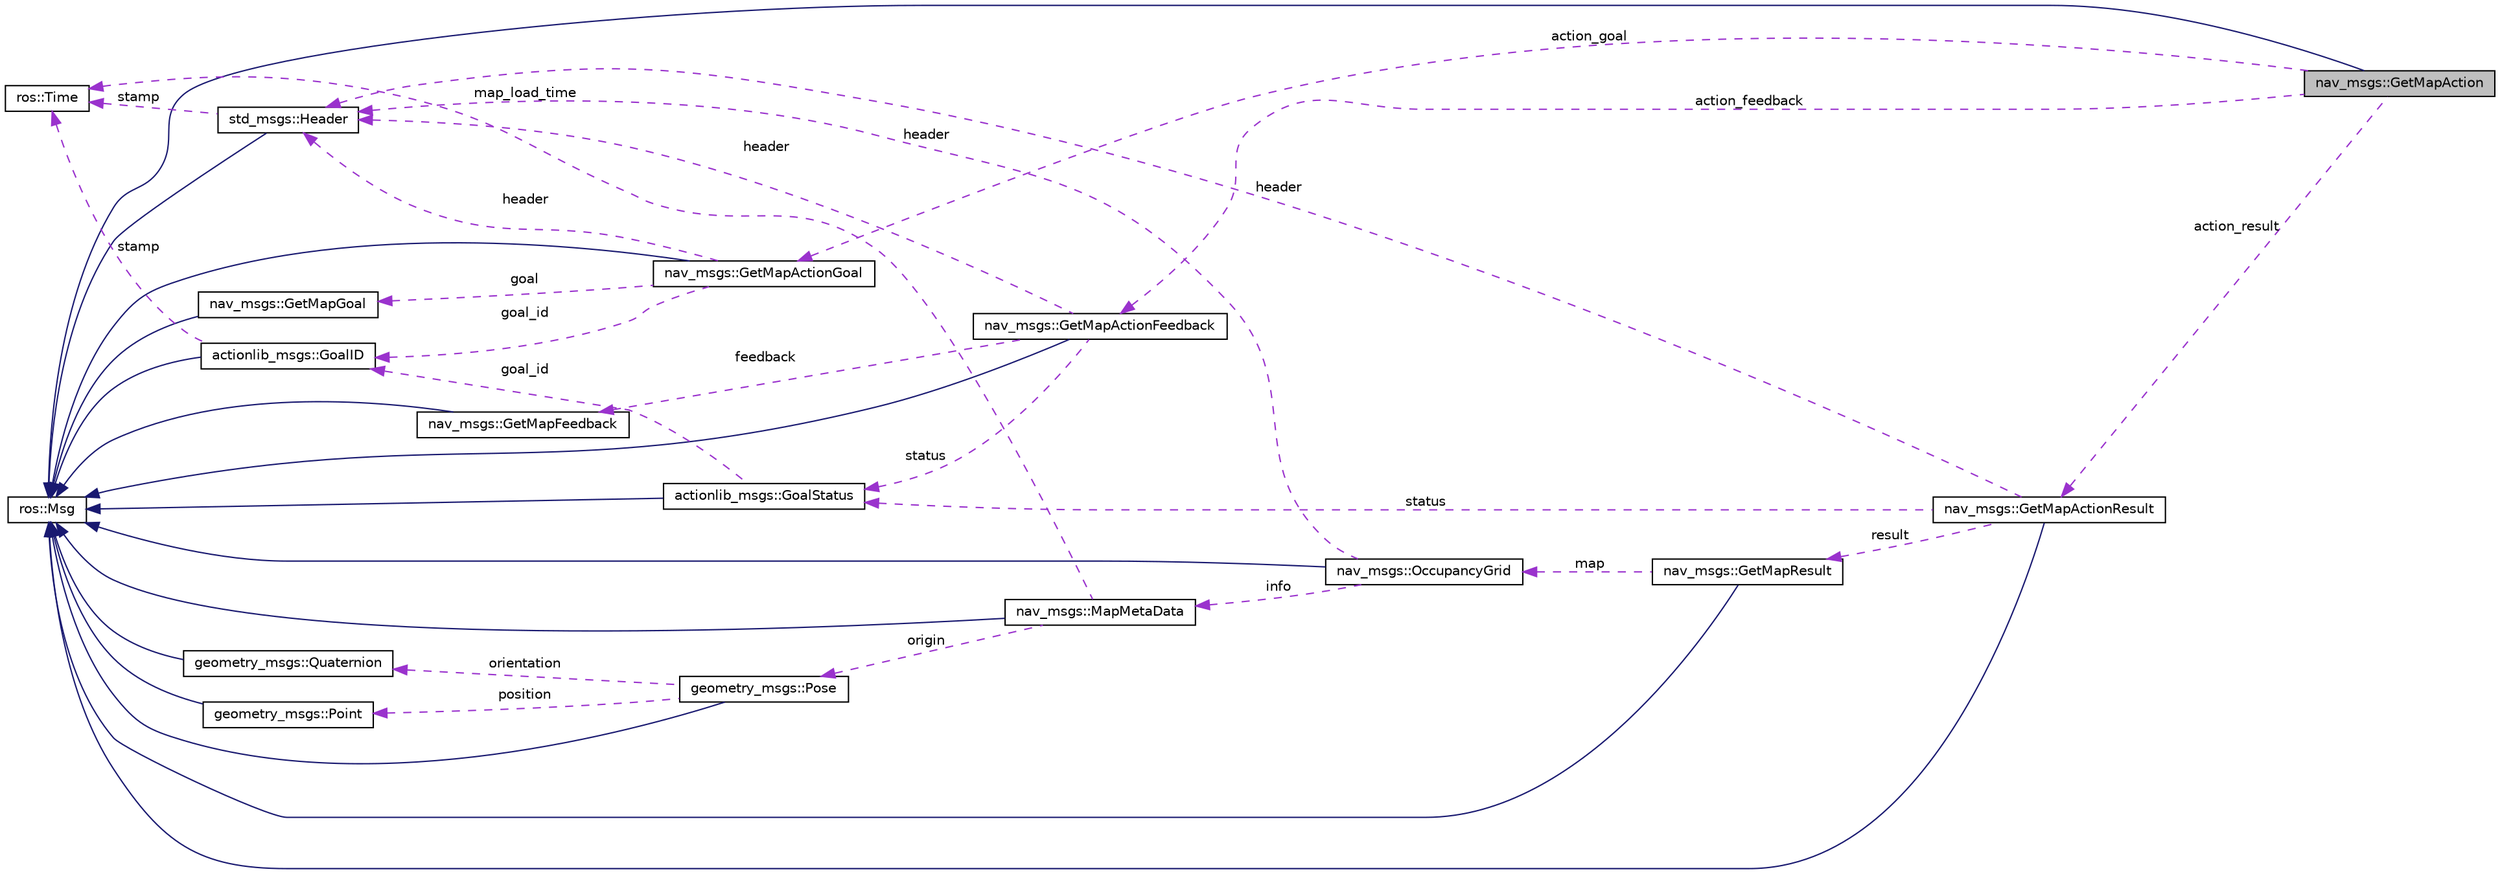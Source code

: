 digraph "nav_msgs::GetMapAction"
{
  edge [fontname="Helvetica",fontsize="10",labelfontname="Helvetica",labelfontsize="10"];
  node [fontname="Helvetica",fontsize="10",shape=record];
  rankdir="LR";
  Node1 [label="nav_msgs::GetMapAction",height=0.2,width=0.4,color="black", fillcolor="grey75", style="filled" fontcolor="black"];
  Node2 -> Node1 [dir="back",color="midnightblue",fontsize="10",style="solid",fontname="Helvetica"];
  Node2 [label="ros::Msg",height=0.2,width=0.4,color="black", fillcolor="white", style="filled",URL="$classros_1_1_msg.html"];
  Node3 -> Node1 [dir="back",color="darkorchid3",fontsize="10",style="dashed",label=" action_result" ,fontname="Helvetica"];
  Node3 [label="nav_msgs::GetMapActionResult",height=0.2,width=0.4,color="black", fillcolor="white", style="filled",URL="$classnav__msgs_1_1_get_map_action_result.html"];
  Node2 -> Node3 [dir="back",color="midnightblue",fontsize="10",style="solid",fontname="Helvetica"];
  Node4 -> Node3 [dir="back",color="darkorchid3",fontsize="10",style="dashed",label=" result" ,fontname="Helvetica"];
  Node4 [label="nav_msgs::GetMapResult",height=0.2,width=0.4,color="black", fillcolor="white", style="filled",URL="$classnav__msgs_1_1_get_map_result.html"];
  Node2 -> Node4 [dir="back",color="midnightblue",fontsize="10",style="solid",fontname="Helvetica"];
  Node5 -> Node4 [dir="back",color="darkorchid3",fontsize="10",style="dashed",label=" map" ,fontname="Helvetica"];
  Node5 [label="nav_msgs::OccupancyGrid",height=0.2,width=0.4,color="black", fillcolor="white", style="filled",URL="$classnav__msgs_1_1_occupancy_grid.html"];
  Node2 -> Node5 [dir="back",color="midnightblue",fontsize="10",style="solid",fontname="Helvetica"];
  Node6 -> Node5 [dir="back",color="darkorchid3",fontsize="10",style="dashed",label=" info" ,fontname="Helvetica"];
  Node6 [label="nav_msgs::MapMetaData",height=0.2,width=0.4,color="black", fillcolor="white", style="filled",URL="$classnav__msgs_1_1_map_meta_data.html"];
  Node2 -> Node6 [dir="back",color="midnightblue",fontsize="10",style="solid",fontname="Helvetica"];
  Node7 -> Node6 [dir="back",color="darkorchid3",fontsize="10",style="dashed",label=" map_load_time" ,fontname="Helvetica"];
  Node7 [label="ros::Time",height=0.2,width=0.4,color="black", fillcolor="white", style="filled",URL="$classros_1_1_time.html"];
  Node8 -> Node6 [dir="back",color="darkorchid3",fontsize="10",style="dashed",label=" origin" ,fontname="Helvetica"];
  Node8 [label="geometry_msgs::Pose",height=0.2,width=0.4,color="black", fillcolor="white", style="filled",URL="$classgeometry__msgs_1_1_pose.html"];
  Node2 -> Node8 [dir="back",color="midnightblue",fontsize="10",style="solid",fontname="Helvetica"];
  Node9 -> Node8 [dir="back",color="darkorchid3",fontsize="10",style="dashed",label=" orientation" ,fontname="Helvetica"];
  Node9 [label="geometry_msgs::Quaternion",height=0.2,width=0.4,color="black", fillcolor="white", style="filled",URL="$classgeometry__msgs_1_1_quaternion.html"];
  Node2 -> Node9 [dir="back",color="midnightblue",fontsize="10",style="solid",fontname="Helvetica"];
  Node10 -> Node8 [dir="back",color="darkorchid3",fontsize="10",style="dashed",label=" position" ,fontname="Helvetica"];
  Node10 [label="geometry_msgs::Point",height=0.2,width=0.4,color="black", fillcolor="white", style="filled",URL="$classgeometry__msgs_1_1_point.html"];
  Node2 -> Node10 [dir="back",color="midnightblue",fontsize="10",style="solid",fontname="Helvetica"];
  Node11 -> Node5 [dir="back",color="darkorchid3",fontsize="10",style="dashed",label=" header" ,fontname="Helvetica"];
  Node11 [label="std_msgs::Header",height=0.2,width=0.4,color="black", fillcolor="white", style="filled",URL="$classstd__msgs_1_1_header.html"];
  Node2 -> Node11 [dir="back",color="midnightblue",fontsize="10",style="solid",fontname="Helvetica"];
  Node7 -> Node11 [dir="back",color="darkorchid3",fontsize="10",style="dashed",label=" stamp" ,fontname="Helvetica"];
  Node12 -> Node3 [dir="back",color="darkorchid3",fontsize="10",style="dashed",label=" status" ,fontname="Helvetica"];
  Node12 [label="actionlib_msgs::GoalStatus",height=0.2,width=0.4,color="black", fillcolor="white", style="filled",URL="$classactionlib__msgs_1_1_goal_status.html"];
  Node2 -> Node12 [dir="back",color="midnightblue",fontsize="10",style="solid",fontname="Helvetica"];
  Node13 -> Node12 [dir="back",color="darkorchid3",fontsize="10",style="dashed",label=" goal_id" ,fontname="Helvetica"];
  Node13 [label="actionlib_msgs::GoalID",height=0.2,width=0.4,color="black", fillcolor="white", style="filled",URL="$classactionlib__msgs_1_1_goal_i_d.html"];
  Node2 -> Node13 [dir="back",color="midnightblue",fontsize="10",style="solid",fontname="Helvetica"];
  Node7 -> Node13 [dir="back",color="darkorchid3",fontsize="10",style="dashed",label=" stamp" ,fontname="Helvetica"];
  Node11 -> Node3 [dir="back",color="darkorchid3",fontsize="10",style="dashed",label=" header" ,fontname="Helvetica"];
  Node14 -> Node1 [dir="back",color="darkorchid3",fontsize="10",style="dashed",label=" action_goal" ,fontname="Helvetica"];
  Node14 [label="nav_msgs::GetMapActionGoal",height=0.2,width=0.4,color="black", fillcolor="white", style="filled",URL="$classnav__msgs_1_1_get_map_action_goal.html"];
  Node2 -> Node14 [dir="back",color="midnightblue",fontsize="10",style="solid",fontname="Helvetica"];
  Node13 -> Node14 [dir="back",color="darkorchid3",fontsize="10",style="dashed",label=" goal_id" ,fontname="Helvetica"];
  Node15 -> Node14 [dir="back",color="darkorchid3",fontsize="10",style="dashed",label=" goal" ,fontname="Helvetica"];
  Node15 [label="nav_msgs::GetMapGoal",height=0.2,width=0.4,color="black", fillcolor="white", style="filled",URL="$classnav__msgs_1_1_get_map_goal.html"];
  Node2 -> Node15 [dir="back",color="midnightblue",fontsize="10",style="solid",fontname="Helvetica"];
  Node11 -> Node14 [dir="back",color="darkorchid3",fontsize="10",style="dashed",label=" header" ,fontname="Helvetica"];
  Node16 -> Node1 [dir="back",color="darkorchid3",fontsize="10",style="dashed",label=" action_feedback" ,fontname="Helvetica"];
  Node16 [label="nav_msgs::GetMapActionFeedback",height=0.2,width=0.4,color="black", fillcolor="white", style="filled",URL="$classnav__msgs_1_1_get_map_action_feedback.html"];
  Node2 -> Node16 [dir="back",color="midnightblue",fontsize="10",style="solid",fontname="Helvetica"];
  Node17 -> Node16 [dir="back",color="darkorchid3",fontsize="10",style="dashed",label=" feedback" ,fontname="Helvetica"];
  Node17 [label="nav_msgs::GetMapFeedback",height=0.2,width=0.4,color="black", fillcolor="white", style="filled",URL="$classnav__msgs_1_1_get_map_feedback.html"];
  Node2 -> Node17 [dir="back",color="midnightblue",fontsize="10",style="solid",fontname="Helvetica"];
  Node12 -> Node16 [dir="back",color="darkorchid3",fontsize="10",style="dashed",label=" status" ,fontname="Helvetica"];
  Node11 -> Node16 [dir="back",color="darkorchid3",fontsize="10",style="dashed",label=" header" ,fontname="Helvetica"];
}
